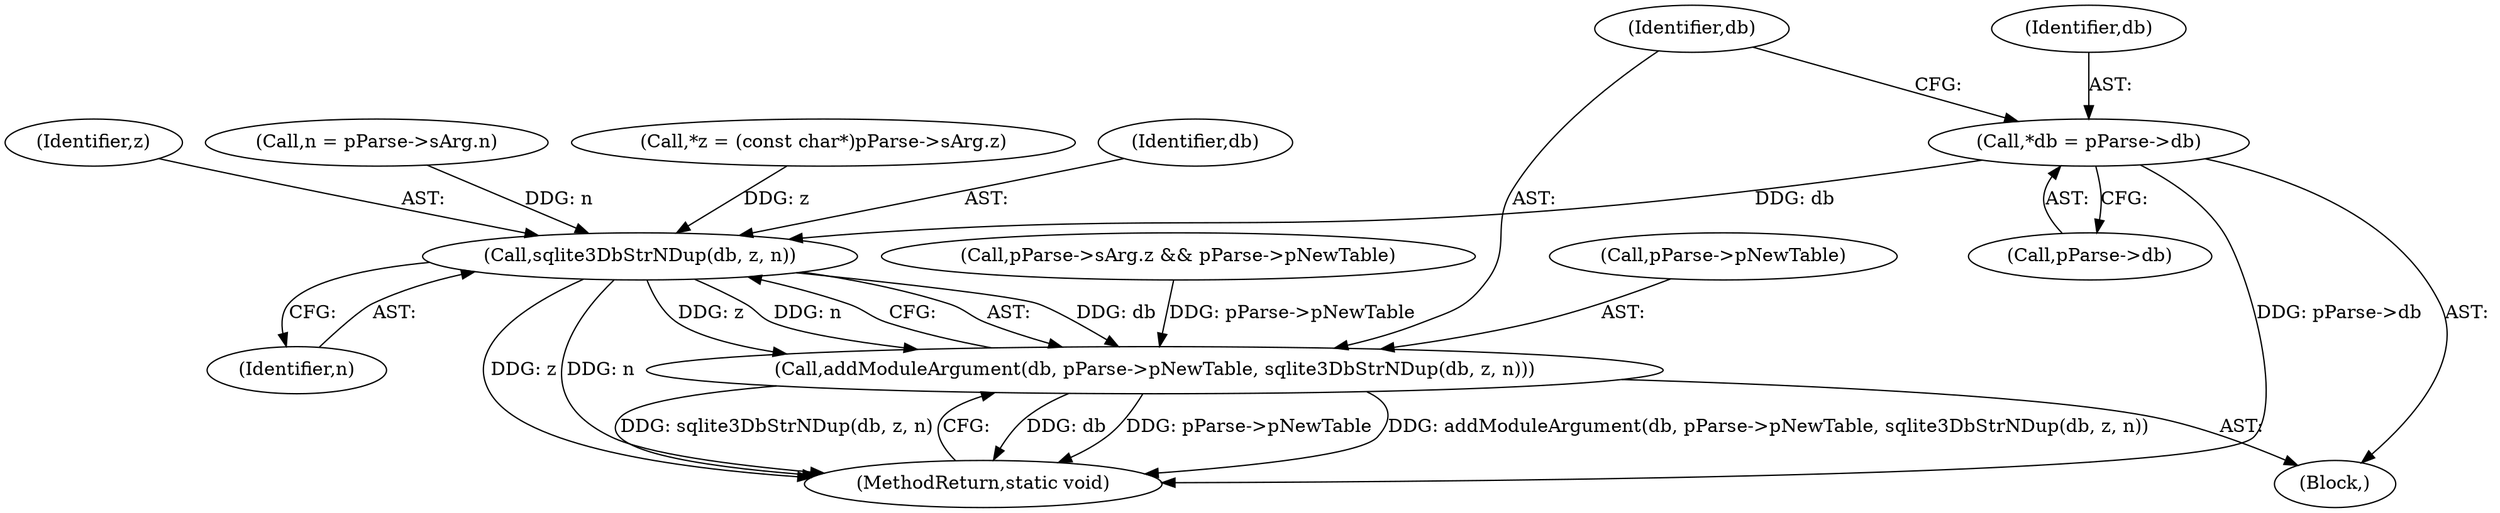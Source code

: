 digraph "1_Chrome_517ac71c9ee27f856f9becde8abea7d1604af9d4@pointer" {
"1000133" [label="(Call,*db = pParse->db)"];
"1000143" [label="(Call,sqlite3DbStrNDup(db, z, n))"];
"1000138" [label="(Call,addModuleArgument(db, pParse->pNewTable, sqlite3DbStrNDup(db, z, n)))"];
"1000104" [label="(Call,pParse->sArg.z && pParse->pNewTable)"];
"1000144" [label="(Identifier,db)"];
"1000145" [label="(Identifier,z)"];
"1000138" [label="(Call,addModuleArgument(db, pParse->pNewTable, sqlite3DbStrNDup(db, z, n)))"];
"1000147" [label="(MethodReturn,static void)"];
"1000139" [label="(Identifier,db)"];
"1000113" [label="(Block,)"];
"1000135" [label="(Call,pParse->db)"];
"1000125" [label="(Call,n = pParse->sArg.n)"];
"1000146" [label="(Identifier,n)"];
"1000140" [label="(Call,pParse->pNewTable)"];
"1000143" [label="(Call,sqlite3DbStrNDup(db, z, n))"];
"1000133" [label="(Call,*db = pParse->db)"];
"1000134" [label="(Identifier,db)"];
"1000115" [label="(Call,*z = (const char*)pParse->sArg.z)"];
"1000133" -> "1000113"  [label="AST: "];
"1000133" -> "1000135"  [label="CFG: "];
"1000134" -> "1000133"  [label="AST: "];
"1000135" -> "1000133"  [label="AST: "];
"1000139" -> "1000133"  [label="CFG: "];
"1000133" -> "1000147"  [label="DDG: pParse->db"];
"1000133" -> "1000143"  [label="DDG: db"];
"1000143" -> "1000138"  [label="AST: "];
"1000143" -> "1000146"  [label="CFG: "];
"1000144" -> "1000143"  [label="AST: "];
"1000145" -> "1000143"  [label="AST: "];
"1000146" -> "1000143"  [label="AST: "];
"1000138" -> "1000143"  [label="CFG: "];
"1000143" -> "1000147"  [label="DDG: n"];
"1000143" -> "1000147"  [label="DDG: z"];
"1000143" -> "1000138"  [label="DDG: db"];
"1000143" -> "1000138"  [label="DDG: z"];
"1000143" -> "1000138"  [label="DDG: n"];
"1000115" -> "1000143"  [label="DDG: z"];
"1000125" -> "1000143"  [label="DDG: n"];
"1000138" -> "1000113"  [label="AST: "];
"1000139" -> "1000138"  [label="AST: "];
"1000140" -> "1000138"  [label="AST: "];
"1000147" -> "1000138"  [label="CFG: "];
"1000138" -> "1000147"  [label="DDG: db"];
"1000138" -> "1000147"  [label="DDG: pParse->pNewTable"];
"1000138" -> "1000147"  [label="DDG: addModuleArgument(db, pParse->pNewTable, sqlite3DbStrNDup(db, z, n))"];
"1000138" -> "1000147"  [label="DDG: sqlite3DbStrNDup(db, z, n)"];
"1000104" -> "1000138"  [label="DDG: pParse->pNewTable"];
}
